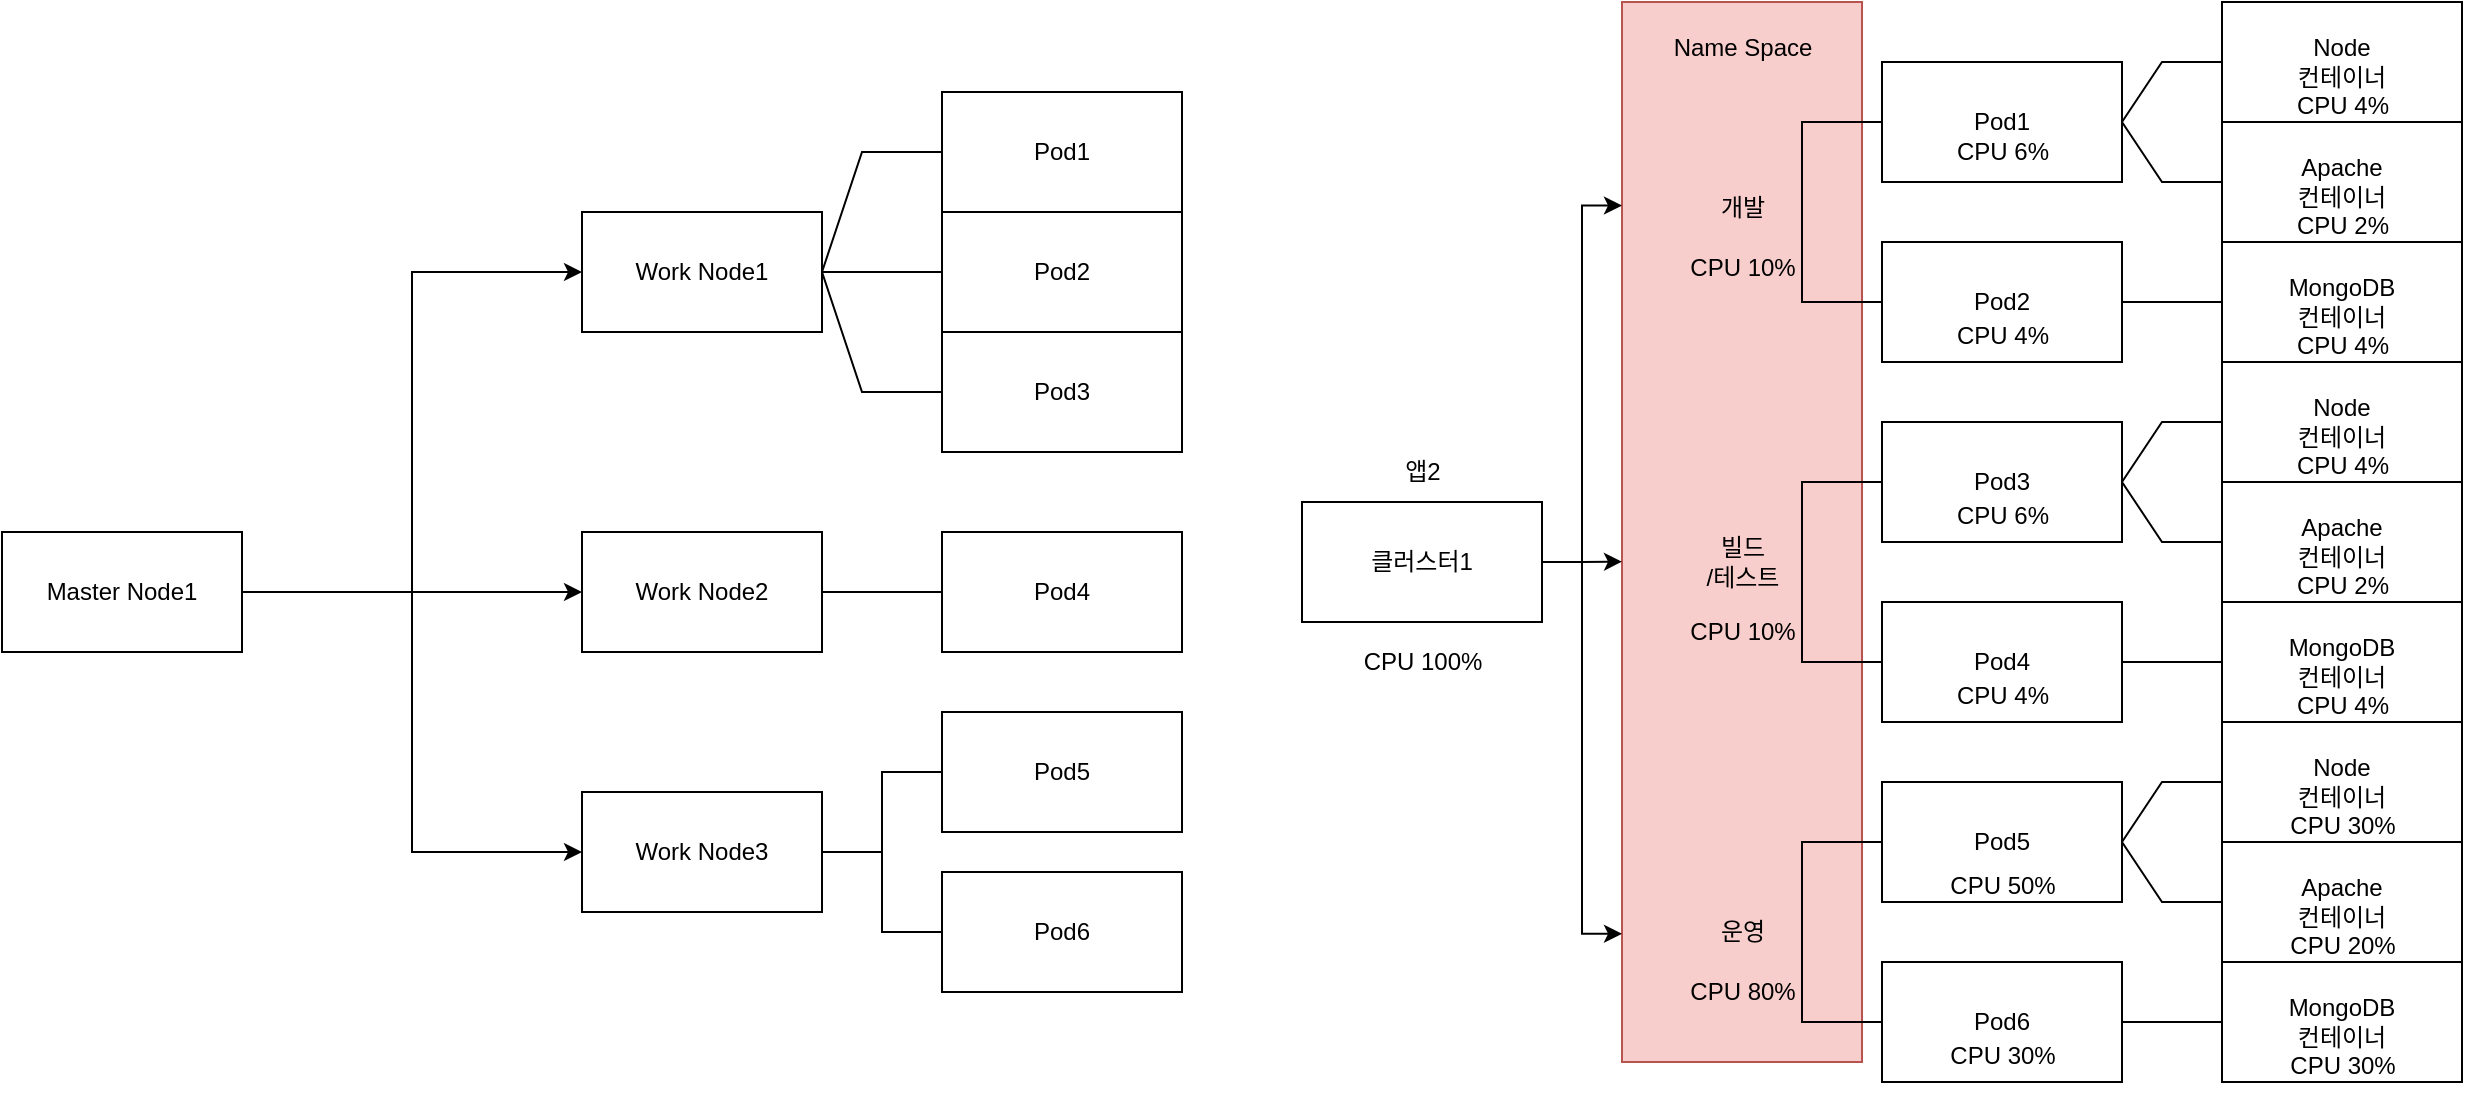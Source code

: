 <mxfile version="22.1.11" type="github">
  <diagram name="페이지-1" id="B5OyfjskEJdqnIWNUgS6">
    <mxGraphModel dx="2212" dy="1137" grid="1" gridSize="10" guides="1" tooltips="1" connect="1" arrows="1" fold="1" page="1" pageScale="1" pageWidth="827" pageHeight="1169" math="0" shadow="0">
      <root>
        <mxCell id="0" />
        <mxCell id="1" parent="0" />
        <mxCell id="EyhtXwN8njXN5byT3Yx3-49" value="" style="rounded=0;whiteSpace=wrap;html=1;fillColor=#f8cecc;strokeColor=#b85450;" parent="1" vertex="1">
          <mxGeometry x="520" y="311" width="120" height="530" as="geometry" />
        </mxCell>
        <mxCell id="EyhtXwN8njXN5byT3Yx3-50" value="클러스터1" style="whiteSpace=wrap;html=1;" parent="1" vertex="1">
          <mxGeometry x="360" y="561" width="120" height="60" as="geometry" />
        </mxCell>
        <mxCell id="EyhtXwN8njXN5byT3Yx3-51" value="Pod1" style="whiteSpace=wrap;html=1;" parent="1" vertex="1">
          <mxGeometry x="650" y="341" width="120" height="60" as="geometry" />
        </mxCell>
        <mxCell id="EyhtXwN8njXN5byT3Yx3-52" value="Pod3" style="whiteSpace=wrap;html=1;" parent="1" vertex="1">
          <mxGeometry x="650" y="521" width="120" height="60" as="geometry" />
        </mxCell>
        <mxCell id="EyhtXwN8njXN5byT3Yx3-53" value="Pod2" style="whiteSpace=wrap;html=1;" parent="1" vertex="1">
          <mxGeometry x="650" y="431" width="120" height="60" as="geometry" />
        </mxCell>
        <mxCell id="EyhtXwN8njXN5byT3Yx3-54" value="Pod4" style="whiteSpace=wrap;html=1;" parent="1" vertex="1">
          <mxGeometry x="650" y="611" width="120" height="60" as="geometry" />
        </mxCell>
        <mxCell id="EyhtXwN8njXN5byT3Yx3-55" value="Pod6" style="whiteSpace=wrap;html=1;" parent="1" vertex="1">
          <mxGeometry x="650" y="791" width="120" height="60" as="geometry" />
        </mxCell>
        <mxCell id="EyhtXwN8njXN5byT3Yx3-56" value="Pod5" style="whiteSpace=wrap;html=1;" parent="1" vertex="1">
          <mxGeometry x="650" y="701" width="120" height="60" as="geometry" />
        </mxCell>
        <mxCell id="EyhtXwN8njXN5byT3Yx3-57" value="" style="endArrow=none;html=1;rounded=0;" parent="1" edge="1">
          <mxGeometry width="50" height="50" relative="1" as="geometry">
            <mxPoint x="650" y="461" as="sourcePoint" />
            <mxPoint x="650" y="371" as="targetPoint" />
            <Array as="points">
              <mxPoint x="610" y="461" />
              <mxPoint x="610" y="371" />
            </Array>
          </mxGeometry>
        </mxCell>
        <mxCell id="EyhtXwN8njXN5byT3Yx3-58" value="개발" style="text;html=1;align=center;verticalAlign=middle;resizable=0;points=[];autosize=1;strokeColor=none;fillColor=none;" parent="1" vertex="1">
          <mxGeometry x="555" y="399" width="50" height="30" as="geometry" />
        </mxCell>
        <mxCell id="EyhtXwN8njXN5byT3Yx3-59" value="Name Space" style="text;html=1;align=center;verticalAlign=middle;resizable=0;points=[];autosize=1;strokeColor=none;fillColor=none;" parent="1" vertex="1">
          <mxGeometry x="535" y="319" width="90" height="30" as="geometry" />
        </mxCell>
        <mxCell id="EyhtXwN8njXN5byT3Yx3-60" value="" style="endArrow=none;html=1;rounded=0;" parent="1" edge="1">
          <mxGeometry width="50" height="50" relative="1" as="geometry">
            <mxPoint x="650" y="641" as="sourcePoint" />
            <mxPoint x="650" y="551" as="targetPoint" />
            <Array as="points">
              <mxPoint x="610" y="641" />
              <mxPoint x="610" y="551" />
            </Array>
          </mxGeometry>
        </mxCell>
        <mxCell id="EyhtXwN8njXN5byT3Yx3-61" value="" style="endArrow=none;html=1;rounded=0;" parent="1" edge="1">
          <mxGeometry width="50" height="50" relative="1" as="geometry">
            <mxPoint x="650" y="821" as="sourcePoint" />
            <mxPoint x="650" y="731" as="targetPoint" />
            <Array as="points">
              <mxPoint x="610" y="821" />
              <mxPoint x="610" y="731" />
            </Array>
          </mxGeometry>
        </mxCell>
        <mxCell id="EyhtXwN8njXN5byT3Yx3-62" value="빌드&lt;br&gt;/테스트" style="text;html=1;align=center;verticalAlign=middle;resizable=0;points=[];autosize=1;strokeColor=none;fillColor=none;" parent="1" vertex="1">
          <mxGeometry x="550" y="571" width="60" height="40" as="geometry" />
        </mxCell>
        <mxCell id="EyhtXwN8njXN5byT3Yx3-63" value="운영" style="text;html=1;align=center;verticalAlign=middle;resizable=0;points=[];autosize=1;strokeColor=none;fillColor=none;" parent="1" vertex="1">
          <mxGeometry x="555" y="761" width="50" height="30" as="geometry" />
        </mxCell>
        <mxCell id="EyhtXwN8njXN5byT3Yx3-64" value="Node&lt;br&gt;컨테이너" style="whiteSpace=wrap;html=1;" parent="1" vertex="1">
          <mxGeometry x="820" y="311" width="120" height="60" as="geometry" />
        </mxCell>
        <mxCell id="EyhtXwN8njXN5byT3Yx3-65" value="Apache&lt;br&gt;컨테이너" style="whiteSpace=wrap;html=1;" parent="1" vertex="1">
          <mxGeometry x="820" y="371" width="120" height="60" as="geometry" />
        </mxCell>
        <mxCell id="EyhtXwN8njXN5byT3Yx3-66" value="" style="endArrow=none;html=1;rounded=0;exitX=0;exitY=0.5;exitDx=0;exitDy=0;entryX=0;entryY=0.5;entryDx=0;entryDy=0;" parent="1" source="EyhtXwN8njXN5byT3Yx3-64" target="EyhtXwN8njXN5byT3Yx3-65" edge="1">
          <mxGeometry width="50" height="50" relative="1" as="geometry">
            <mxPoint x="860" y="511" as="sourcePoint" />
            <mxPoint x="790" y="411" as="targetPoint" />
            <Array as="points">
              <mxPoint x="790" y="341" />
              <mxPoint x="770" y="371" />
              <mxPoint x="790" y="401" />
            </Array>
          </mxGeometry>
        </mxCell>
        <mxCell id="EyhtXwN8njXN5byT3Yx3-67" value="" style="endArrow=none;html=1;rounded=0;entryX=1;entryY=0.5;entryDx=0;entryDy=0;" parent="1" target="EyhtXwN8njXN5byT3Yx3-53" edge="1">
          <mxGeometry width="50" height="50" relative="1" as="geometry">
            <mxPoint x="820" y="461" as="sourcePoint" />
            <mxPoint x="880" y="531" as="targetPoint" />
          </mxGeometry>
        </mxCell>
        <mxCell id="EyhtXwN8njXN5byT3Yx3-68" value="MongoDB&lt;br&gt;컨테이너" style="whiteSpace=wrap;html=1;" parent="1" vertex="1">
          <mxGeometry x="820" y="431" width="120" height="60" as="geometry" />
        </mxCell>
        <mxCell id="EyhtXwN8njXN5byT3Yx3-69" value="Node&lt;br&gt;컨테이너" style="whiteSpace=wrap;html=1;" parent="1" vertex="1">
          <mxGeometry x="820" y="491" width="120" height="60" as="geometry" />
        </mxCell>
        <mxCell id="EyhtXwN8njXN5byT3Yx3-70" value="Apache&lt;br&gt;컨테이너" style="whiteSpace=wrap;html=1;" parent="1" vertex="1">
          <mxGeometry x="820" y="551" width="120" height="60" as="geometry" />
        </mxCell>
        <mxCell id="EyhtXwN8njXN5byT3Yx3-71" value="" style="endArrow=none;html=1;rounded=0;exitX=0;exitY=0.5;exitDx=0;exitDy=0;entryX=0;entryY=0.5;entryDx=0;entryDy=0;" parent="1" source="EyhtXwN8njXN5byT3Yx3-69" target="EyhtXwN8njXN5byT3Yx3-70" edge="1">
          <mxGeometry width="50" height="50" relative="1" as="geometry">
            <mxPoint x="860" y="691" as="sourcePoint" />
            <mxPoint x="790" y="591" as="targetPoint" />
            <Array as="points">
              <mxPoint x="790" y="521" />
              <mxPoint x="770" y="551" />
              <mxPoint x="790" y="581" />
            </Array>
          </mxGeometry>
        </mxCell>
        <mxCell id="EyhtXwN8njXN5byT3Yx3-72" value="" style="endArrow=none;html=1;rounded=0;entryX=1;entryY=0.5;entryDx=0;entryDy=0;" parent="1" edge="1">
          <mxGeometry width="50" height="50" relative="1" as="geometry">
            <mxPoint x="820" y="641" as="sourcePoint" />
            <mxPoint x="770" y="641" as="targetPoint" />
          </mxGeometry>
        </mxCell>
        <mxCell id="EyhtXwN8njXN5byT3Yx3-73" value="MongoDB&lt;br&gt;컨테이너" style="whiteSpace=wrap;html=1;" parent="1" vertex="1">
          <mxGeometry x="820" y="611" width="120" height="60" as="geometry" />
        </mxCell>
        <mxCell id="EyhtXwN8njXN5byT3Yx3-74" value="Node&lt;br&gt;컨테이너" style="whiteSpace=wrap;html=1;" parent="1" vertex="1">
          <mxGeometry x="820" y="671" width="120" height="60" as="geometry" />
        </mxCell>
        <mxCell id="EyhtXwN8njXN5byT3Yx3-75" value="Apache&lt;br&gt;컨테이너" style="whiteSpace=wrap;html=1;" parent="1" vertex="1">
          <mxGeometry x="820" y="731" width="120" height="60" as="geometry" />
        </mxCell>
        <mxCell id="EyhtXwN8njXN5byT3Yx3-76" value="" style="endArrow=none;html=1;rounded=0;exitX=0;exitY=0.5;exitDx=0;exitDy=0;entryX=0;entryY=0.5;entryDx=0;entryDy=0;" parent="1" source="EyhtXwN8njXN5byT3Yx3-74" target="EyhtXwN8njXN5byT3Yx3-75" edge="1">
          <mxGeometry width="50" height="50" relative="1" as="geometry">
            <mxPoint x="860" y="871" as="sourcePoint" />
            <mxPoint x="790" y="771" as="targetPoint" />
            <Array as="points">
              <mxPoint x="790" y="701" />
              <mxPoint x="770" y="731" />
              <mxPoint x="790" y="761" />
            </Array>
          </mxGeometry>
        </mxCell>
        <mxCell id="EyhtXwN8njXN5byT3Yx3-77" value="" style="endArrow=none;html=1;rounded=0;entryX=1;entryY=0.5;entryDx=0;entryDy=0;" parent="1" edge="1">
          <mxGeometry width="50" height="50" relative="1" as="geometry">
            <mxPoint x="820" y="821" as="sourcePoint" />
            <mxPoint x="770" y="821" as="targetPoint" />
          </mxGeometry>
        </mxCell>
        <mxCell id="EyhtXwN8njXN5byT3Yx3-78" value="MongoDB&lt;br&gt;컨테이너" style="whiteSpace=wrap;html=1;" parent="1" vertex="1">
          <mxGeometry x="820" y="791" width="120" height="60" as="geometry" />
        </mxCell>
        <mxCell id="EyhtXwN8njXN5byT3Yx3-79" style="edgeStyle=orthogonalEdgeStyle;rounded=0;orthogonalLoop=1;jettySize=auto;html=1;entryX=0;entryY=0.192;entryDx=0;entryDy=0;entryPerimeter=0;" parent="1" source="EyhtXwN8njXN5byT3Yx3-50" target="EyhtXwN8njXN5byT3Yx3-49" edge="1">
          <mxGeometry relative="1" as="geometry" />
        </mxCell>
        <mxCell id="EyhtXwN8njXN5byT3Yx3-80" style="edgeStyle=orthogonalEdgeStyle;rounded=0;orthogonalLoop=1;jettySize=auto;html=1;entryX=0;entryY=0.528;entryDx=0;entryDy=0;entryPerimeter=0;" parent="1" source="EyhtXwN8njXN5byT3Yx3-50" target="EyhtXwN8njXN5byT3Yx3-49" edge="1">
          <mxGeometry relative="1" as="geometry" />
        </mxCell>
        <mxCell id="EyhtXwN8njXN5byT3Yx3-81" style="edgeStyle=orthogonalEdgeStyle;rounded=0;orthogonalLoop=1;jettySize=auto;html=1;entryX=0;entryY=0.879;entryDx=0;entryDy=0;entryPerimeter=0;" parent="1" source="EyhtXwN8njXN5byT3Yx3-50" target="EyhtXwN8njXN5byT3Yx3-49" edge="1">
          <mxGeometry relative="1" as="geometry" />
        </mxCell>
        <mxCell id="EyhtXwN8njXN5byT3Yx3-82" value="앱2" style="text;html=1;align=center;verticalAlign=middle;resizable=0;points=[];autosize=1;strokeColor=none;fillColor=none;" parent="1" vertex="1">
          <mxGeometry x="400" y="531" width="40" height="30" as="geometry" />
        </mxCell>
        <mxCell id="EyhtXwN8njXN5byT3Yx3-84" value="CPU 100%" style="text;html=1;align=center;verticalAlign=middle;resizable=0;points=[];autosize=1;strokeColor=none;fillColor=none;" parent="1" vertex="1">
          <mxGeometry x="380" y="626" width="80" height="30" as="geometry" />
        </mxCell>
        <mxCell id="EyhtXwN8njXN5byT3Yx3-85" value="CPU 10%" style="text;html=1;align=center;verticalAlign=middle;resizable=0;points=[];autosize=1;strokeColor=none;fillColor=none;" parent="1" vertex="1">
          <mxGeometry x="540" y="429" width="80" height="30" as="geometry" />
        </mxCell>
        <mxCell id="EyhtXwN8njXN5byT3Yx3-86" value="CPU 10%" style="text;html=1;align=center;verticalAlign=middle;resizable=0;points=[];autosize=1;strokeColor=none;fillColor=none;" parent="1" vertex="1">
          <mxGeometry x="540" y="611" width="80" height="30" as="geometry" />
        </mxCell>
        <mxCell id="EyhtXwN8njXN5byT3Yx3-87" value="CPU 80%" style="text;html=1;align=center;verticalAlign=middle;resizable=0;points=[];autosize=1;strokeColor=none;fillColor=none;" parent="1" vertex="1">
          <mxGeometry x="540" y="791" width="80" height="30" as="geometry" />
        </mxCell>
        <mxCell id="EyhtXwN8njXN5byT3Yx3-88" value="CPU 6%" style="text;html=1;align=center;verticalAlign=middle;resizable=0;points=[];autosize=1;strokeColor=none;fillColor=none;" parent="1" vertex="1">
          <mxGeometry x="675" y="371" width="70" height="30" as="geometry" />
        </mxCell>
        <mxCell id="EyhtXwN8njXN5byT3Yx3-89" value="CPU 4%" style="text;html=1;align=center;verticalAlign=middle;resizable=0;points=[];autosize=1;strokeColor=none;fillColor=none;" parent="1" vertex="1">
          <mxGeometry x="675" y="463" width="70" height="30" as="geometry" />
        </mxCell>
        <mxCell id="EyhtXwN8njXN5byT3Yx3-90" value="CPU 4%" style="text;html=1;align=center;verticalAlign=middle;resizable=0;points=[];autosize=1;strokeColor=none;fillColor=none;" parent="1" vertex="1">
          <mxGeometry x="845" y="348" width="70" height="30" as="geometry" />
        </mxCell>
        <mxCell id="EyhtXwN8njXN5byT3Yx3-91" value="CPU 2%" style="text;html=1;align=center;verticalAlign=middle;resizable=0;points=[];autosize=1;strokeColor=none;fillColor=none;" parent="1" vertex="1">
          <mxGeometry x="845" y="408" width="70" height="30" as="geometry" />
        </mxCell>
        <mxCell id="EyhtXwN8njXN5byT3Yx3-92" value="CPU 4%" style="text;html=1;align=center;verticalAlign=middle;resizable=0;points=[];autosize=1;strokeColor=none;fillColor=none;" parent="1" vertex="1">
          <mxGeometry x="845" y="468" width="70" height="30" as="geometry" />
        </mxCell>
        <mxCell id="EyhtXwN8njXN5byT3Yx3-93" value="CPU 6%" style="text;html=1;align=center;verticalAlign=middle;resizable=0;points=[];autosize=1;strokeColor=none;fillColor=none;" parent="1" vertex="1">
          <mxGeometry x="675" y="553" width="70" height="30" as="geometry" />
        </mxCell>
        <mxCell id="EyhtXwN8njXN5byT3Yx3-94" value="CPU 4%" style="text;html=1;align=center;verticalAlign=middle;resizable=0;points=[];autosize=1;strokeColor=none;fillColor=none;" parent="1" vertex="1">
          <mxGeometry x="675" y="643" width="70" height="30" as="geometry" />
        </mxCell>
        <mxCell id="EyhtXwN8njXN5byT3Yx3-95" value="CPU 4%" style="text;html=1;align=center;verticalAlign=middle;resizable=0;points=[];autosize=1;strokeColor=none;fillColor=none;" parent="1" vertex="1">
          <mxGeometry x="845" y="528" width="70" height="30" as="geometry" />
        </mxCell>
        <mxCell id="EyhtXwN8njXN5byT3Yx3-96" value="CPU 2%" style="text;html=1;align=center;verticalAlign=middle;resizable=0;points=[];autosize=1;strokeColor=none;fillColor=none;" parent="1" vertex="1">
          <mxGeometry x="845" y="588" width="70" height="30" as="geometry" />
        </mxCell>
        <mxCell id="EyhtXwN8njXN5byT3Yx3-97" value="CPU 4%" style="text;html=1;align=center;verticalAlign=middle;resizable=0;points=[];autosize=1;strokeColor=none;fillColor=none;" parent="1" vertex="1">
          <mxGeometry x="845" y="648" width="70" height="30" as="geometry" />
        </mxCell>
        <mxCell id="EyhtXwN8njXN5byT3Yx3-98" value="CPU 50%" style="text;html=1;align=center;verticalAlign=middle;resizable=0;points=[];autosize=1;strokeColor=none;fillColor=none;" parent="1" vertex="1">
          <mxGeometry x="670" y="738" width="80" height="30" as="geometry" />
        </mxCell>
        <mxCell id="EyhtXwN8njXN5byT3Yx3-99" value="CPU 30%" style="text;html=1;align=center;verticalAlign=middle;resizable=0;points=[];autosize=1;strokeColor=none;fillColor=none;" parent="1" vertex="1">
          <mxGeometry x="670" y="823" width="80" height="30" as="geometry" />
        </mxCell>
        <mxCell id="EyhtXwN8njXN5byT3Yx3-100" value="CPU 30%" style="text;html=1;align=center;verticalAlign=middle;resizable=0;points=[];autosize=1;strokeColor=none;fillColor=none;" parent="1" vertex="1">
          <mxGeometry x="840" y="708" width="80" height="30" as="geometry" />
        </mxCell>
        <mxCell id="EyhtXwN8njXN5byT3Yx3-101" value="CPU 20%" style="text;html=1;align=center;verticalAlign=middle;resizable=0;points=[];autosize=1;strokeColor=none;fillColor=none;" parent="1" vertex="1">
          <mxGeometry x="840" y="768" width="80" height="30" as="geometry" />
        </mxCell>
        <mxCell id="EyhtXwN8njXN5byT3Yx3-102" value="CPU 30%" style="text;html=1;align=center;verticalAlign=middle;resizable=0;points=[];autosize=1;strokeColor=none;fillColor=none;" parent="1" vertex="1">
          <mxGeometry x="840" y="828" width="80" height="30" as="geometry" />
        </mxCell>
        <mxCell id="rrnAhwr2PXYCzn8JFYX0-18" style="edgeStyle=orthogonalEdgeStyle;rounded=0;orthogonalLoop=1;jettySize=auto;html=1;entryX=0;entryY=0.5;entryDx=0;entryDy=0;" edge="1" parent="1" source="rrnAhwr2PXYCzn8JFYX0-1" target="rrnAhwr2PXYCzn8JFYX0-2">
          <mxGeometry relative="1" as="geometry" />
        </mxCell>
        <mxCell id="rrnAhwr2PXYCzn8JFYX0-19" style="edgeStyle=orthogonalEdgeStyle;rounded=0;orthogonalLoop=1;jettySize=auto;html=1;entryX=0;entryY=0.5;entryDx=0;entryDy=0;" edge="1" parent="1" source="rrnAhwr2PXYCzn8JFYX0-1" target="rrnAhwr2PXYCzn8JFYX0-3">
          <mxGeometry relative="1" as="geometry" />
        </mxCell>
        <mxCell id="rrnAhwr2PXYCzn8JFYX0-20" style="edgeStyle=orthogonalEdgeStyle;rounded=0;orthogonalLoop=1;jettySize=auto;html=1;entryX=0;entryY=0.5;entryDx=0;entryDy=0;" edge="1" parent="1" source="rrnAhwr2PXYCzn8JFYX0-1" target="rrnAhwr2PXYCzn8JFYX0-4">
          <mxGeometry relative="1" as="geometry" />
        </mxCell>
        <mxCell id="rrnAhwr2PXYCzn8JFYX0-1" value="Master Node1" style="whiteSpace=wrap;html=1;" vertex="1" parent="1">
          <mxGeometry x="-290" y="576" width="120" height="60" as="geometry" />
        </mxCell>
        <mxCell id="rrnAhwr2PXYCzn8JFYX0-2" value="Work Node1" style="whiteSpace=wrap;html=1;" vertex="1" parent="1">
          <mxGeometry y="416" width="120" height="60" as="geometry" />
        </mxCell>
        <mxCell id="rrnAhwr2PXYCzn8JFYX0-13" style="rounded=0;orthogonalLoop=1;jettySize=auto;html=1;entryX=0;entryY=0.5;entryDx=0;entryDy=0;horizontal=1;strokeColor=default;startArrow=none;startFill=0;endArrow=none;endFill=0;" edge="1" parent="1" source="rrnAhwr2PXYCzn8JFYX0-3" target="rrnAhwr2PXYCzn8JFYX0-12">
          <mxGeometry relative="1" as="geometry" />
        </mxCell>
        <mxCell id="rrnAhwr2PXYCzn8JFYX0-3" value="Work Node2" style="whiteSpace=wrap;html=1;" vertex="1" parent="1">
          <mxGeometry y="576" width="120" height="60" as="geometry" />
        </mxCell>
        <mxCell id="rrnAhwr2PXYCzn8JFYX0-15" style="edgeStyle=orthogonalEdgeStyle;rounded=0;orthogonalLoop=1;jettySize=auto;html=1;entryX=0;entryY=0.5;entryDx=0;entryDy=0;endArrow=none;endFill=0;" edge="1" parent="1" source="rrnAhwr2PXYCzn8JFYX0-4" target="rrnAhwr2PXYCzn8JFYX0-14">
          <mxGeometry relative="1" as="geometry" />
        </mxCell>
        <mxCell id="rrnAhwr2PXYCzn8JFYX0-17" style="edgeStyle=orthogonalEdgeStyle;rounded=0;orthogonalLoop=1;jettySize=auto;html=1;entryX=0;entryY=0.5;entryDx=0;entryDy=0;endArrow=none;endFill=0;" edge="1" parent="1" source="rrnAhwr2PXYCzn8JFYX0-4" target="rrnAhwr2PXYCzn8JFYX0-16">
          <mxGeometry relative="1" as="geometry" />
        </mxCell>
        <mxCell id="rrnAhwr2PXYCzn8JFYX0-4" value="Work Node3" style="whiteSpace=wrap;html=1;" vertex="1" parent="1">
          <mxGeometry y="706" width="120" height="60" as="geometry" />
        </mxCell>
        <mxCell id="rrnAhwr2PXYCzn8JFYX0-5" value="" style="endArrow=none;html=1;rounded=0;entryX=0;entryY=0.5;entryDx=0;entryDy=0;exitX=0;exitY=0.5;exitDx=0;exitDy=0;" edge="1" parent="1" source="rrnAhwr2PXYCzn8JFYX0-9" target="rrnAhwr2PXYCzn8JFYX0-6">
          <mxGeometry width="50" height="50" relative="1" as="geometry">
            <mxPoint x="170" y="456" as="sourcePoint" />
            <mxPoint x="180" y="416" as="targetPoint" />
            <Array as="points">
              <mxPoint x="140" y="506" />
              <mxPoint x="120" y="446" />
              <mxPoint x="140" y="386" />
            </Array>
          </mxGeometry>
        </mxCell>
        <mxCell id="rrnAhwr2PXYCzn8JFYX0-6" value="Pod1" style="whiteSpace=wrap;html=1;" vertex="1" parent="1">
          <mxGeometry x="180" y="356" width="120" height="60" as="geometry" />
        </mxCell>
        <mxCell id="rrnAhwr2PXYCzn8JFYX0-7" value="Pod2" style="whiteSpace=wrap;html=1;" vertex="1" parent="1">
          <mxGeometry x="180" y="416" width="120" height="60" as="geometry" />
        </mxCell>
        <mxCell id="rrnAhwr2PXYCzn8JFYX0-9" value="Pod3" style="whiteSpace=wrap;html=1;" vertex="1" parent="1">
          <mxGeometry x="180" y="476" width="120" height="60" as="geometry" />
        </mxCell>
        <mxCell id="rrnAhwr2PXYCzn8JFYX0-11" value="" style="endArrow=none;html=1;rounded=0;entryX=0;entryY=0.5;entryDx=0;entryDy=0;" edge="1" parent="1" target="rrnAhwr2PXYCzn8JFYX0-7">
          <mxGeometry width="50" height="50" relative="1" as="geometry">
            <mxPoint x="120" y="446" as="sourcePoint" />
            <mxPoint x="170" y="396" as="targetPoint" />
          </mxGeometry>
        </mxCell>
        <mxCell id="rrnAhwr2PXYCzn8JFYX0-12" value="Pod4" style="whiteSpace=wrap;html=1;" vertex="1" parent="1">
          <mxGeometry x="180" y="576" width="120" height="60" as="geometry" />
        </mxCell>
        <mxCell id="rrnAhwr2PXYCzn8JFYX0-14" value="Pod5" style="whiteSpace=wrap;html=1;" vertex="1" parent="1">
          <mxGeometry x="180" y="666" width="120" height="60" as="geometry" />
        </mxCell>
        <mxCell id="rrnAhwr2PXYCzn8JFYX0-16" value="Pod6" style="whiteSpace=wrap;html=1;" vertex="1" parent="1">
          <mxGeometry x="180" y="746" width="120" height="60" as="geometry" />
        </mxCell>
      </root>
    </mxGraphModel>
  </diagram>
</mxfile>
